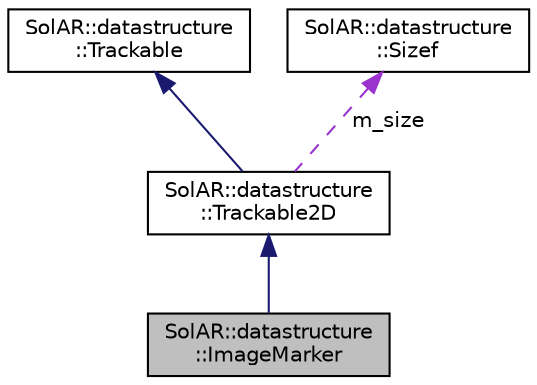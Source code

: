 digraph "SolAR::datastructure::ImageMarker"
{
 // LATEX_PDF_SIZE
  edge [fontname="Helvetica",fontsize="10",labelfontname="Helvetica",labelfontsize="10"];
  node [fontname="Helvetica",fontsize="10",shape=record];
  Node1 [label="SolAR::datastructure\l::ImageMarker",height=0.2,width=0.4,color="black", fillcolor="grey75", style="filled", fontcolor="black",tooltip="This class defines a fiducial marker datastructure."];
  Node2 -> Node1 [dir="back",color="midnightblue",fontsize="10",style="solid",fontname="Helvetica"];
  Node2 [label="SolAR::datastructure\l::Trackable2D",height=0.2,width=0.4,color="black", fillcolor="white", style="filled",URL="$class_sol_a_r_1_1datastructure_1_1_trackable2_d.html",tooltip="This abstract class defines the generic 2D trackable datastructure."];
  Node3 -> Node2 [dir="back",color="midnightblue",fontsize="10",style="solid",fontname="Helvetica"];
  Node3 [label="SolAR::datastructure\l::Trackable",height=0.2,width=0.4,color="black", fillcolor="white", style="filled",URL="$class_sol_a_r_1_1datastructure_1_1_trackable.html",tooltip="This abstract class defines the generic trackable datastructure."];
  Node4 -> Node2 [dir="back",color="darkorchid3",fontsize="10",style="dashed",label=" m_size" ,fontname="Helvetica"];
  Node4 [label="SolAR::datastructure\l::Sizef",height=0.2,width=0.4,color="black", fillcolor="white", style="filled",URL="$struct_sol_a_r_1_1datastructure_1_1_sizef.html",tooltip="A 2D size defined with floats."];
}
